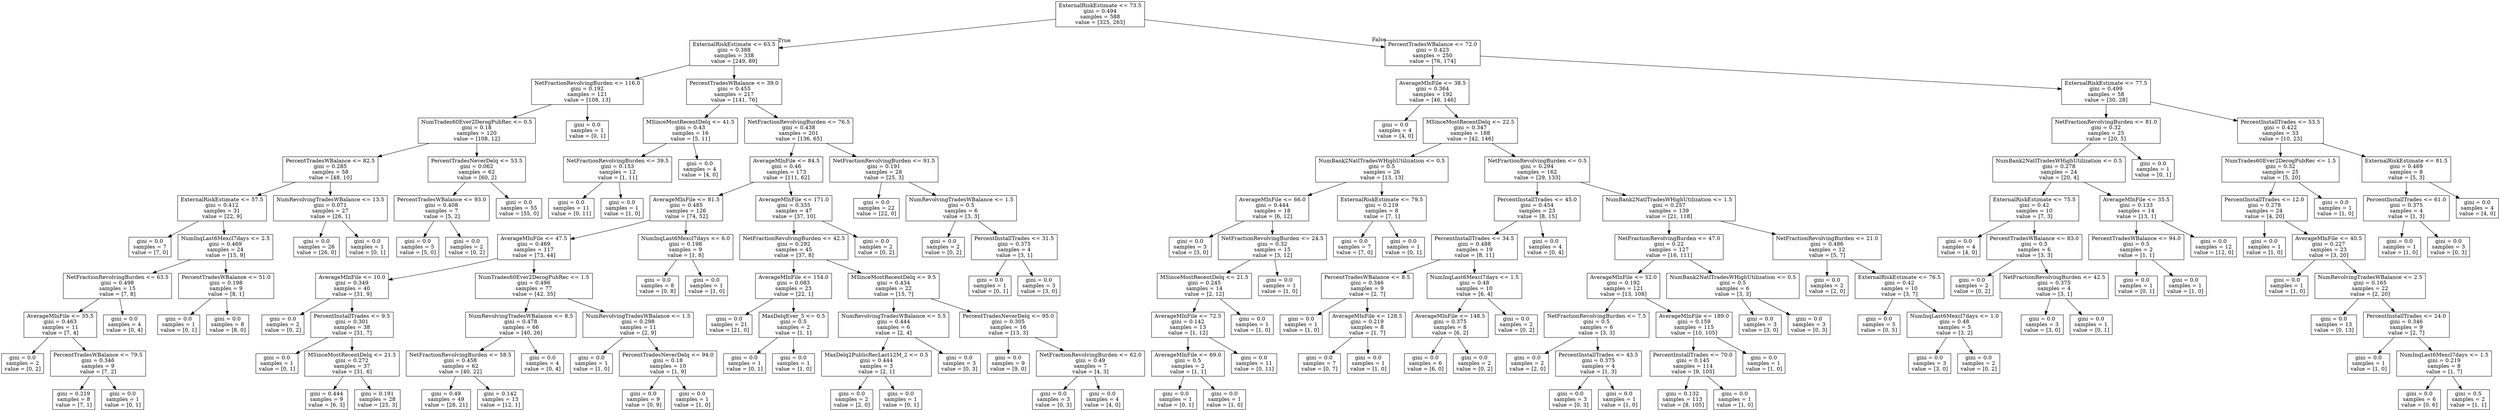 digraph Tree {
node [shape=box] ;
0 [label="ExternalRiskEstimate <= 73.5\ngini = 0.494\nsamples = 588\nvalue = [325, 263]"] ;
1 [label="ExternalRiskEstimate <= 63.5\ngini = 0.388\nsamples = 338\nvalue = [249, 89]"] ;
0 -> 1 [labeldistance=2.5, labelangle=45, headlabel="True"] ;
2 [label="NetFractionRevolvingBurden <= 116.0\ngini = 0.192\nsamples = 121\nvalue = [108, 13]"] ;
1 -> 2 ;
3 [label="NumTrades60Ever2DerogPubRec <= 0.5\ngini = 0.18\nsamples = 120\nvalue = [108, 12]"] ;
2 -> 3 ;
4 [label="PercentTradesWBalance <= 82.5\ngini = 0.285\nsamples = 58\nvalue = [48, 10]"] ;
3 -> 4 ;
5 [label="ExternalRiskEstimate <= 57.5\ngini = 0.412\nsamples = 31\nvalue = [22, 9]"] ;
4 -> 5 ;
6 [label="gini = 0.0\nsamples = 7\nvalue = [7, 0]"] ;
5 -> 6 ;
7 [label="NumInqLast6Mexcl7days <= 2.5\ngini = 0.469\nsamples = 24\nvalue = [15, 9]"] ;
5 -> 7 ;
8 [label="NetFractionRevolvingBurden <= 63.5\ngini = 0.498\nsamples = 15\nvalue = [7, 8]"] ;
7 -> 8 ;
9 [label="AverageMInFile <= 35.5\ngini = 0.463\nsamples = 11\nvalue = [7, 4]"] ;
8 -> 9 ;
10 [label="gini = 0.0\nsamples = 2\nvalue = [0, 2]"] ;
9 -> 10 ;
11 [label="PercentTradesWBalance <= 79.5\ngini = 0.346\nsamples = 9\nvalue = [7, 2]"] ;
9 -> 11 ;
12 [label="gini = 0.219\nsamples = 8\nvalue = [7, 1]"] ;
11 -> 12 ;
13 [label="gini = 0.0\nsamples = 1\nvalue = [0, 1]"] ;
11 -> 13 ;
14 [label="gini = 0.0\nsamples = 4\nvalue = [0, 4]"] ;
8 -> 14 ;
15 [label="PercentTradesWBalance <= 51.0\ngini = 0.198\nsamples = 9\nvalue = [8, 1]"] ;
7 -> 15 ;
16 [label="gini = 0.0\nsamples = 1\nvalue = [0, 1]"] ;
15 -> 16 ;
17 [label="gini = 0.0\nsamples = 8\nvalue = [8, 0]"] ;
15 -> 17 ;
18 [label="NumRevolvingTradesWBalance <= 13.5\ngini = 0.071\nsamples = 27\nvalue = [26, 1]"] ;
4 -> 18 ;
19 [label="gini = 0.0\nsamples = 26\nvalue = [26, 0]"] ;
18 -> 19 ;
20 [label="gini = 0.0\nsamples = 1\nvalue = [0, 1]"] ;
18 -> 20 ;
21 [label="PercentTradesNeverDelq <= 53.5\ngini = 0.062\nsamples = 62\nvalue = [60, 2]"] ;
3 -> 21 ;
22 [label="PercentTradesWBalance <= 93.0\ngini = 0.408\nsamples = 7\nvalue = [5, 2]"] ;
21 -> 22 ;
23 [label="gini = 0.0\nsamples = 5\nvalue = [5, 0]"] ;
22 -> 23 ;
24 [label="gini = 0.0\nsamples = 2\nvalue = [0, 2]"] ;
22 -> 24 ;
25 [label="gini = 0.0\nsamples = 55\nvalue = [55, 0]"] ;
21 -> 25 ;
26 [label="gini = 0.0\nsamples = 1\nvalue = [0, 1]"] ;
2 -> 26 ;
27 [label="PercentTradesWBalance <= 39.0\ngini = 0.455\nsamples = 217\nvalue = [141, 76]"] ;
1 -> 27 ;
28 [label="MSinceMostRecentDelq <= 41.5\ngini = 0.43\nsamples = 16\nvalue = [5, 11]"] ;
27 -> 28 ;
29 [label="NetFractionRevolvingBurden <= 39.5\ngini = 0.153\nsamples = 12\nvalue = [1, 11]"] ;
28 -> 29 ;
30 [label="gini = 0.0\nsamples = 11\nvalue = [0, 11]"] ;
29 -> 30 ;
31 [label="gini = 0.0\nsamples = 1\nvalue = [1, 0]"] ;
29 -> 31 ;
32 [label="gini = 0.0\nsamples = 4\nvalue = [4, 0]"] ;
28 -> 32 ;
33 [label="NetFractionRevolvingBurden <= 76.5\ngini = 0.438\nsamples = 201\nvalue = [136, 65]"] ;
27 -> 33 ;
34 [label="AverageMInFile <= 84.5\ngini = 0.46\nsamples = 173\nvalue = [111, 62]"] ;
33 -> 34 ;
35 [label="AverageMInFile <= 81.5\ngini = 0.485\nsamples = 126\nvalue = [74, 52]"] ;
34 -> 35 ;
36 [label="AverageMInFile <= 47.5\ngini = 0.469\nsamples = 117\nvalue = [73, 44]"] ;
35 -> 36 ;
37 [label="AverageMInFile <= 10.0\ngini = 0.349\nsamples = 40\nvalue = [31, 9]"] ;
36 -> 37 ;
38 [label="gini = 0.0\nsamples = 2\nvalue = [0, 2]"] ;
37 -> 38 ;
39 [label="PercentInstallTrades <= 9.5\ngini = 0.301\nsamples = 38\nvalue = [31, 7]"] ;
37 -> 39 ;
40 [label="gini = 0.0\nsamples = 1\nvalue = [0, 1]"] ;
39 -> 40 ;
41 [label="MSinceMostRecentDelq <= 21.5\ngini = 0.272\nsamples = 37\nvalue = [31, 6]"] ;
39 -> 41 ;
42 [label="gini = 0.444\nsamples = 9\nvalue = [6, 3]"] ;
41 -> 42 ;
43 [label="gini = 0.191\nsamples = 28\nvalue = [25, 3]"] ;
41 -> 43 ;
44 [label="NumTrades60Ever2DerogPubRec <= 1.5\ngini = 0.496\nsamples = 77\nvalue = [42, 35]"] ;
36 -> 44 ;
45 [label="NumRevolvingTradesWBalance <= 8.5\ngini = 0.478\nsamples = 66\nvalue = [40, 26]"] ;
44 -> 45 ;
46 [label="NetFractionRevolvingBurden <= 58.5\ngini = 0.458\nsamples = 62\nvalue = [40, 22]"] ;
45 -> 46 ;
47 [label="gini = 0.49\nsamples = 49\nvalue = [28, 21]"] ;
46 -> 47 ;
48 [label="gini = 0.142\nsamples = 13\nvalue = [12, 1]"] ;
46 -> 48 ;
49 [label="gini = 0.0\nsamples = 4\nvalue = [0, 4]"] ;
45 -> 49 ;
50 [label="NumRevolvingTradesWBalance <= 1.5\ngini = 0.298\nsamples = 11\nvalue = [2, 9]"] ;
44 -> 50 ;
51 [label="gini = 0.0\nsamples = 1\nvalue = [1, 0]"] ;
50 -> 51 ;
52 [label="PercentTradesNeverDelq <= 94.0\ngini = 0.18\nsamples = 10\nvalue = [1, 9]"] ;
50 -> 52 ;
53 [label="gini = 0.0\nsamples = 9\nvalue = [0, 9]"] ;
52 -> 53 ;
54 [label="gini = 0.0\nsamples = 1\nvalue = [1, 0]"] ;
52 -> 54 ;
55 [label="NumInqLast6Mexcl7days <= 6.0\ngini = 0.198\nsamples = 9\nvalue = [1, 8]"] ;
35 -> 55 ;
56 [label="gini = 0.0\nsamples = 8\nvalue = [0, 8]"] ;
55 -> 56 ;
57 [label="gini = 0.0\nsamples = 1\nvalue = [1, 0]"] ;
55 -> 57 ;
58 [label="AverageMInFile <= 171.0\ngini = 0.335\nsamples = 47\nvalue = [37, 10]"] ;
34 -> 58 ;
59 [label="NetFractionRevolvingBurden <= 42.5\ngini = 0.292\nsamples = 45\nvalue = [37, 8]"] ;
58 -> 59 ;
60 [label="AverageMInFile <= 154.0\ngini = 0.083\nsamples = 23\nvalue = [22, 1]"] ;
59 -> 60 ;
61 [label="gini = 0.0\nsamples = 21\nvalue = [21, 0]"] ;
60 -> 61 ;
62 [label="MaxDelqEver_5 <= 0.5\ngini = 0.5\nsamples = 2\nvalue = [1, 1]"] ;
60 -> 62 ;
63 [label="gini = 0.0\nsamples = 1\nvalue = [0, 1]"] ;
62 -> 63 ;
64 [label="gini = 0.0\nsamples = 1\nvalue = [1, 0]"] ;
62 -> 64 ;
65 [label="MSinceMostRecentDelq <= 9.5\ngini = 0.434\nsamples = 22\nvalue = [15, 7]"] ;
59 -> 65 ;
66 [label="NumRevolvingTradesWBalance <= 5.5\ngini = 0.444\nsamples = 6\nvalue = [2, 4]"] ;
65 -> 66 ;
67 [label="MaxDelq2PublicRecLast12M_2 <= 0.5\ngini = 0.444\nsamples = 3\nvalue = [2, 1]"] ;
66 -> 67 ;
68 [label="gini = 0.0\nsamples = 2\nvalue = [2, 0]"] ;
67 -> 68 ;
69 [label="gini = 0.0\nsamples = 1\nvalue = [0, 1]"] ;
67 -> 69 ;
70 [label="gini = 0.0\nsamples = 3\nvalue = [0, 3]"] ;
66 -> 70 ;
71 [label="PercentTradesNeverDelq <= 95.0\ngini = 0.305\nsamples = 16\nvalue = [13, 3]"] ;
65 -> 71 ;
72 [label="gini = 0.0\nsamples = 9\nvalue = [9, 0]"] ;
71 -> 72 ;
73 [label="NetFractionRevolvingBurden <= 62.0\ngini = 0.49\nsamples = 7\nvalue = [4, 3]"] ;
71 -> 73 ;
74 [label="gini = 0.0\nsamples = 3\nvalue = [0, 3]"] ;
73 -> 74 ;
75 [label="gini = 0.0\nsamples = 4\nvalue = [4, 0]"] ;
73 -> 75 ;
76 [label="gini = 0.0\nsamples = 2\nvalue = [0, 2]"] ;
58 -> 76 ;
77 [label="NetFractionRevolvingBurden <= 91.5\ngini = 0.191\nsamples = 28\nvalue = [25, 3]"] ;
33 -> 77 ;
78 [label="gini = 0.0\nsamples = 22\nvalue = [22, 0]"] ;
77 -> 78 ;
79 [label="NumRevolvingTradesWBalance <= 1.5\ngini = 0.5\nsamples = 6\nvalue = [3, 3]"] ;
77 -> 79 ;
80 [label="gini = 0.0\nsamples = 2\nvalue = [0, 2]"] ;
79 -> 80 ;
81 [label="PercentInstallTrades <= 31.5\ngini = 0.375\nsamples = 4\nvalue = [3, 1]"] ;
79 -> 81 ;
82 [label="gini = 0.0\nsamples = 1\nvalue = [0, 1]"] ;
81 -> 82 ;
83 [label="gini = 0.0\nsamples = 3\nvalue = [3, 0]"] ;
81 -> 83 ;
84 [label="PercentTradesWBalance <= 72.0\ngini = 0.423\nsamples = 250\nvalue = [76, 174]"] ;
0 -> 84 [labeldistance=2.5, labelangle=-45, headlabel="False"] ;
85 [label="AverageMInFile <= 38.5\ngini = 0.364\nsamples = 192\nvalue = [46, 146]"] ;
84 -> 85 ;
86 [label="gini = 0.0\nsamples = 4\nvalue = [4, 0]"] ;
85 -> 86 ;
87 [label="MSinceMostRecentDelq <= 22.5\ngini = 0.347\nsamples = 188\nvalue = [42, 146]"] ;
85 -> 87 ;
88 [label="NumBank2NatlTradesWHighUtilization <= 0.5\ngini = 0.5\nsamples = 26\nvalue = [13, 13]"] ;
87 -> 88 ;
89 [label="AverageMInFile <= 66.0\ngini = 0.444\nsamples = 18\nvalue = [6, 12]"] ;
88 -> 89 ;
90 [label="gini = 0.0\nsamples = 3\nvalue = [3, 0]"] ;
89 -> 90 ;
91 [label="NetFractionRevolvingBurden <= 24.5\ngini = 0.32\nsamples = 15\nvalue = [3, 12]"] ;
89 -> 91 ;
92 [label="MSinceMostRecentDelq <= 21.5\ngini = 0.245\nsamples = 14\nvalue = [2, 12]"] ;
91 -> 92 ;
93 [label="AverageMInFile <= 72.5\ngini = 0.142\nsamples = 13\nvalue = [1, 12]"] ;
92 -> 93 ;
94 [label="AverageMInFile <= 69.0\ngini = 0.5\nsamples = 2\nvalue = [1, 1]"] ;
93 -> 94 ;
95 [label="gini = 0.0\nsamples = 1\nvalue = [0, 1]"] ;
94 -> 95 ;
96 [label="gini = 0.0\nsamples = 1\nvalue = [1, 0]"] ;
94 -> 96 ;
97 [label="gini = 0.0\nsamples = 11\nvalue = [0, 11]"] ;
93 -> 97 ;
98 [label="gini = 0.0\nsamples = 1\nvalue = [1, 0]"] ;
92 -> 98 ;
99 [label="gini = 0.0\nsamples = 1\nvalue = [1, 0]"] ;
91 -> 99 ;
100 [label="ExternalRiskEstimate <= 79.5\ngini = 0.219\nsamples = 8\nvalue = [7, 1]"] ;
88 -> 100 ;
101 [label="gini = 0.0\nsamples = 7\nvalue = [7, 0]"] ;
100 -> 101 ;
102 [label="gini = 0.0\nsamples = 1\nvalue = [0, 1]"] ;
100 -> 102 ;
103 [label="NetFractionRevolvingBurden <= 0.5\ngini = 0.294\nsamples = 162\nvalue = [29, 133]"] ;
87 -> 103 ;
104 [label="PercentInstallTrades <= 45.0\ngini = 0.454\nsamples = 23\nvalue = [8, 15]"] ;
103 -> 104 ;
105 [label="PercentInstallTrades <= 34.5\ngini = 0.488\nsamples = 19\nvalue = [8, 11]"] ;
104 -> 105 ;
106 [label="PercentTradesWBalance <= 8.5\ngini = 0.346\nsamples = 9\nvalue = [2, 7]"] ;
105 -> 106 ;
107 [label="gini = 0.0\nsamples = 1\nvalue = [1, 0]"] ;
106 -> 107 ;
108 [label="AverageMInFile <= 128.5\ngini = 0.219\nsamples = 8\nvalue = [1, 7]"] ;
106 -> 108 ;
109 [label="gini = 0.0\nsamples = 7\nvalue = [0, 7]"] ;
108 -> 109 ;
110 [label="gini = 0.0\nsamples = 1\nvalue = [1, 0]"] ;
108 -> 110 ;
111 [label="NumInqLast6Mexcl7days <= 1.5\ngini = 0.48\nsamples = 10\nvalue = [6, 4]"] ;
105 -> 111 ;
112 [label="AverageMInFile <= 148.5\ngini = 0.375\nsamples = 8\nvalue = [6, 2]"] ;
111 -> 112 ;
113 [label="gini = 0.0\nsamples = 6\nvalue = [6, 0]"] ;
112 -> 113 ;
114 [label="gini = 0.0\nsamples = 2\nvalue = [0, 2]"] ;
112 -> 114 ;
115 [label="gini = 0.0\nsamples = 2\nvalue = [0, 2]"] ;
111 -> 115 ;
116 [label="gini = 0.0\nsamples = 4\nvalue = [0, 4]"] ;
104 -> 116 ;
117 [label="NumBank2NatlTradesWHighUtilization <= 1.5\ngini = 0.257\nsamples = 139\nvalue = [21, 118]"] ;
103 -> 117 ;
118 [label="NetFractionRevolvingBurden <= 47.0\ngini = 0.22\nsamples = 127\nvalue = [16, 111]"] ;
117 -> 118 ;
119 [label="AverageMInFile <= 52.0\ngini = 0.192\nsamples = 121\nvalue = [13, 108]"] ;
118 -> 119 ;
120 [label="NetFractionRevolvingBurden <= 7.5\ngini = 0.5\nsamples = 6\nvalue = [3, 3]"] ;
119 -> 120 ;
121 [label="gini = 0.0\nsamples = 2\nvalue = [2, 0]"] ;
120 -> 121 ;
122 [label="PercentInstallTrades <= 43.5\ngini = 0.375\nsamples = 4\nvalue = [1, 3]"] ;
120 -> 122 ;
123 [label="gini = 0.0\nsamples = 3\nvalue = [0, 3]"] ;
122 -> 123 ;
124 [label="gini = 0.0\nsamples = 1\nvalue = [1, 0]"] ;
122 -> 124 ;
125 [label="AverageMInFile <= 189.0\ngini = 0.159\nsamples = 115\nvalue = [10, 105]"] ;
119 -> 125 ;
126 [label="PercentInstallTrades <= 70.0\ngini = 0.145\nsamples = 114\nvalue = [9, 105]"] ;
125 -> 126 ;
127 [label="gini = 0.132\nsamples = 113\nvalue = [8, 105]"] ;
126 -> 127 ;
128 [label="gini = 0.0\nsamples = 1\nvalue = [1, 0]"] ;
126 -> 128 ;
129 [label="gini = 0.0\nsamples = 1\nvalue = [1, 0]"] ;
125 -> 129 ;
130 [label="NumBank2NatlTradesWHighUtilization <= 0.5\ngini = 0.5\nsamples = 6\nvalue = [3, 3]"] ;
118 -> 130 ;
131 [label="gini = 0.0\nsamples = 3\nvalue = [3, 0]"] ;
130 -> 131 ;
132 [label="gini = 0.0\nsamples = 3\nvalue = [0, 3]"] ;
130 -> 132 ;
133 [label="NetFractionRevolvingBurden <= 21.0\ngini = 0.486\nsamples = 12\nvalue = [5, 7]"] ;
117 -> 133 ;
134 [label="gini = 0.0\nsamples = 2\nvalue = [2, 0]"] ;
133 -> 134 ;
135 [label="ExternalRiskEstimate <= 76.5\ngini = 0.42\nsamples = 10\nvalue = [3, 7]"] ;
133 -> 135 ;
136 [label="gini = 0.0\nsamples = 5\nvalue = [0, 5]"] ;
135 -> 136 ;
137 [label="NumInqLast6Mexcl7days <= 1.0\ngini = 0.48\nsamples = 5\nvalue = [3, 2]"] ;
135 -> 137 ;
138 [label="gini = 0.0\nsamples = 3\nvalue = [3, 0]"] ;
137 -> 138 ;
139 [label="gini = 0.0\nsamples = 2\nvalue = [0, 2]"] ;
137 -> 139 ;
140 [label="ExternalRiskEstimate <= 77.5\ngini = 0.499\nsamples = 58\nvalue = [30, 28]"] ;
84 -> 140 ;
141 [label="NetFractionRevolvingBurden <= 81.0\ngini = 0.32\nsamples = 25\nvalue = [20, 5]"] ;
140 -> 141 ;
142 [label="NumBank2NatlTradesWHighUtilization <= 0.5\ngini = 0.278\nsamples = 24\nvalue = [20, 4]"] ;
141 -> 142 ;
143 [label="ExternalRiskEstimate <= 75.5\ngini = 0.42\nsamples = 10\nvalue = [7, 3]"] ;
142 -> 143 ;
144 [label="gini = 0.0\nsamples = 4\nvalue = [4, 0]"] ;
143 -> 144 ;
145 [label="PercentTradesWBalance <= 83.0\ngini = 0.5\nsamples = 6\nvalue = [3, 3]"] ;
143 -> 145 ;
146 [label="gini = 0.0\nsamples = 2\nvalue = [0, 2]"] ;
145 -> 146 ;
147 [label="NetFractionRevolvingBurden <= 42.5\ngini = 0.375\nsamples = 4\nvalue = [3, 1]"] ;
145 -> 147 ;
148 [label="gini = 0.0\nsamples = 3\nvalue = [3, 0]"] ;
147 -> 148 ;
149 [label="gini = 0.0\nsamples = 1\nvalue = [0, 1]"] ;
147 -> 149 ;
150 [label="AverageMInFile <= 35.5\ngini = 0.133\nsamples = 14\nvalue = [13, 1]"] ;
142 -> 150 ;
151 [label="PercentTradesWBalance <= 94.0\ngini = 0.5\nsamples = 2\nvalue = [1, 1]"] ;
150 -> 151 ;
152 [label="gini = 0.0\nsamples = 1\nvalue = [0, 1]"] ;
151 -> 152 ;
153 [label="gini = 0.0\nsamples = 1\nvalue = [1, 0]"] ;
151 -> 153 ;
154 [label="gini = 0.0\nsamples = 12\nvalue = [12, 0]"] ;
150 -> 154 ;
155 [label="gini = 0.0\nsamples = 1\nvalue = [0, 1]"] ;
141 -> 155 ;
156 [label="PercentInstallTrades <= 53.5\ngini = 0.422\nsamples = 33\nvalue = [10, 23]"] ;
140 -> 156 ;
157 [label="NumTrades60Ever2DerogPubRec <= 1.5\ngini = 0.32\nsamples = 25\nvalue = [5, 20]"] ;
156 -> 157 ;
158 [label="PercentInstallTrades <= 12.0\ngini = 0.278\nsamples = 24\nvalue = [4, 20]"] ;
157 -> 158 ;
159 [label="gini = 0.0\nsamples = 1\nvalue = [1, 0]"] ;
158 -> 159 ;
160 [label="AverageMInFile <= 40.5\ngini = 0.227\nsamples = 23\nvalue = [3, 20]"] ;
158 -> 160 ;
161 [label="gini = 0.0\nsamples = 1\nvalue = [1, 0]"] ;
160 -> 161 ;
162 [label="NumRevolvingTradesWBalance <= 2.5\ngini = 0.165\nsamples = 22\nvalue = [2, 20]"] ;
160 -> 162 ;
163 [label="gini = 0.0\nsamples = 13\nvalue = [0, 13]"] ;
162 -> 163 ;
164 [label="PercentInstallTrades <= 24.0\ngini = 0.346\nsamples = 9\nvalue = [2, 7]"] ;
162 -> 164 ;
165 [label="gini = 0.0\nsamples = 1\nvalue = [1, 0]"] ;
164 -> 165 ;
166 [label="NumInqLast6Mexcl7days <= 1.5\ngini = 0.219\nsamples = 8\nvalue = [1, 7]"] ;
164 -> 166 ;
167 [label="gini = 0.0\nsamples = 6\nvalue = [0, 6]"] ;
166 -> 167 ;
168 [label="gini = 0.5\nsamples = 2\nvalue = [1, 1]"] ;
166 -> 168 ;
169 [label="gini = 0.0\nsamples = 1\nvalue = [1, 0]"] ;
157 -> 169 ;
170 [label="ExternalRiskEstimate <= 81.5\ngini = 0.469\nsamples = 8\nvalue = [5, 3]"] ;
156 -> 170 ;
171 [label="PercentInstallTrades <= 61.0\ngini = 0.375\nsamples = 4\nvalue = [1, 3]"] ;
170 -> 171 ;
172 [label="gini = 0.0\nsamples = 1\nvalue = [1, 0]"] ;
171 -> 172 ;
173 [label="gini = 0.0\nsamples = 3\nvalue = [0, 3]"] ;
171 -> 173 ;
174 [label="gini = 0.0\nsamples = 4\nvalue = [4, 0]"] ;
170 -> 174 ;
}
